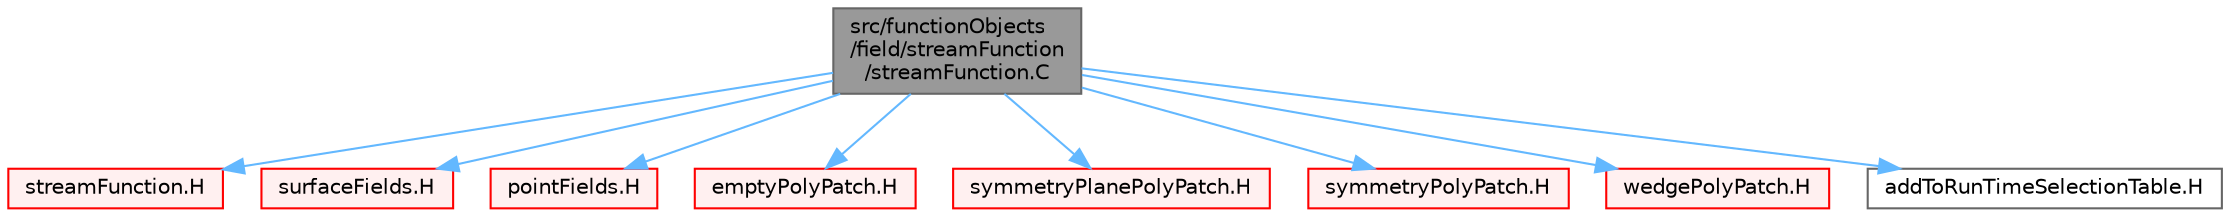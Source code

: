 digraph "src/functionObjects/field/streamFunction/streamFunction.C"
{
 // LATEX_PDF_SIZE
  bgcolor="transparent";
  edge [fontname=Helvetica,fontsize=10,labelfontname=Helvetica,labelfontsize=10];
  node [fontname=Helvetica,fontsize=10,shape=box,height=0.2,width=0.4];
  Node1 [id="Node000001",label="src/functionObjects\l/field/streamFunction\l/streamFunction.C",height=0.2,width=0.4,color="gray40", fillcolor="grey60", style="filled", fontcolor="black",tooltip=" "];
  Node1 -> Node2 [id="edge1_Node000001_Node000002",color="steelblue1",style="solid",tooltip=" "];
  Node2 [id="Node000002",label="streamFunction.H",height=0.2,width=0.4,color="red", fillcolor="#FFF0F0", style="filled",URL="$streamFunction_8H.html",tooltip=" "];
  Node1 -> Node404 [id="edge2_Node000001_Node000404",color="steelblue1",style="solid",tooltip=" "];
  Node404 [id="Node000404",label="surfaceFields.H",height=0.2,width=0.4,color="red", fillcolor="#FFF0F0", style="filled",URL="$surfaceFields_8H.html",tooltip="Foam::surfaceFields."];
  Node1 -> Node419 [id="edge3_Node000001_Node000419",color="steelblue1",style="solid",tooltip=" "];
  Node419 [id="Node000419",label="pointFields.H",height=0.2,width=0.4,color="red", fillcolor="#FFF0F0", style="filled",URL="$pointFields_8H.html",tooltip=" "];
  Node1 -> Node425 [id="edge4_Node000001_Node000425",color="steelblue1",style="solid",tooltip=" "];
  Node425 [id="Node000425",label="emptyPolyPatch.H",height=0.2,width=0.4,color="red", fillcolor="#FFF0F0", style="filled",URL="$emptyPolyPatch_8H.html",tooltip=" "];
  Node1 -> Node426 [id="edge5_Node000001_Node000426",color="steelblue1",style="solid",tooltip=" "];
  Node426 [id="Node000426",label="symmetryPlanePolyPatch.H",height=0.2,width=0.4,color="red", fillcolor="#FFF0F0", style="filled",URL="$symmetryPlanePolyPatch_8H.html",tooltip=" "];
  Node1 -> Node427 [id="edge6_Node000001_Node000427",color="steelblue1",style="solid",tooltip=" "];
  Node427 [id="Node000427",label="symmetryPolyPatch.H",height=0.2,width=0.4,color="red", fillcolor="#FFF0F0", style="filled",URL="$symmetryPolyPatch_8H.html",tooltip=" "];
  Node1 -> Node428 [id="edge7_Node000001_Node000428",color="steelblue1",style="solid",tooltip=" "];
  Node428 [id="Node000428",label="wedgePolyPatch.H",height=0.2,width=0.4,color="red", fillcolor="#FFF0F0", style="filled",URL="$wedgePolyPatch_8H.html",tooltip=" "];
  Node1 -> Node429 [id="edge8_Node000001_Node000429",color="steelblue1",style="solid",tooltip=" "];
  Node429 [id="Node000429",label="addToRunTimeSelectionTable.H",height=0.2,width=0.4,color="grey40", fillcolor="white", style="filled",URL="$addToRunTimeSelectionTable_8H.html",tooltip="Macros for easy insertion into run-time selection tables."];
}
